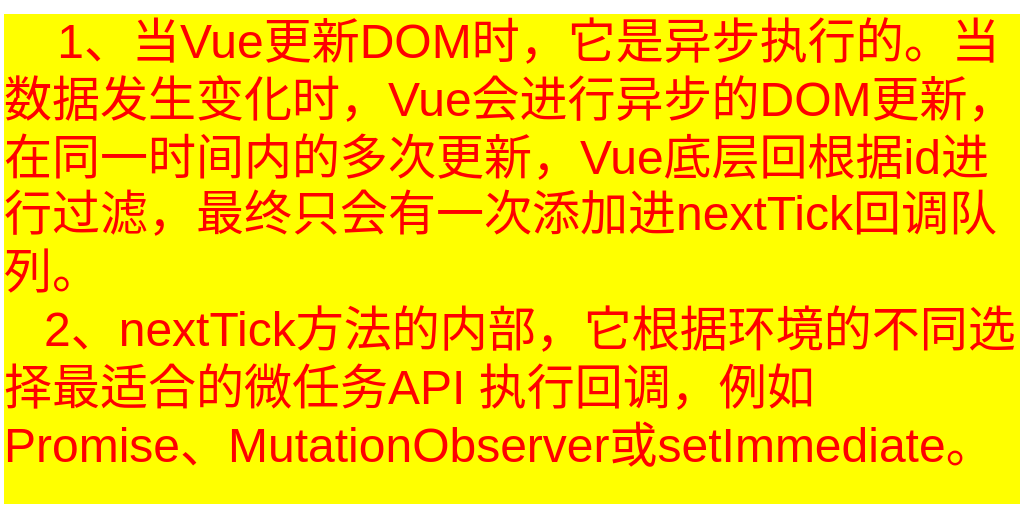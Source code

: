 <mxfile>
    <diagram id="bTA6vSTbjnf8XzbtjrRW" name="第 1 页">
        <mxGraphModel dx="1844" dy="-557" grid="1" gridSize="10" guides="1" tooltips="1" connect="1" arrows="1" fold="1" page="1" pageScale="1" pageWidth="827" pageHeight="1169" math="0" shadow="0">
            <root>
                <mxCell id="0"/>
                <mxCell id="1" parent="0"/>
                <mxCell id="2" value="&lt;div style=&quot;border-color: rgb(0, 0, 0); color: rgb(255, 0, 0); font-family: Helvetica; font-style: normal; font-variant-ligatures: normal; font-variant-caps: normal; font-weight: 400; letter-spacing: normal; orphans: 2; text-align: left; text-indent: 0px; text-transform: none; widows: 2; word-spacing: 0px; -webkit-text-stroke-width: 0px; text-decoration-thickness: initial; text-decoration-style: initial; text-decoration-color: initial; font-size: 12px;&quot;&gt;&lt;/div&gt;&lt;font color=&quot;#ff0000&quot;&gt;&lt;span style=&quot;font-size: 24px;&quot;&gt;&amp;nbsp; &amp;nbsp; 1、当Vue更新DOM时，它是异步执行的。当数据发生变化时，Vue会进行异步的DOM更新，在同一时间内的多次更新，Vue底层回根据id进行过滤，最终只会有一次添加进nextTick回调队列。&lt;br&gt;&lt;/span&gt;&amp;nbsp; &amp;nbsp; &lt;font style=&quot;font-size: 24px;&quot;&gt;&amp;nbsp;2、nextTick方法的内部，&lt;/font&gt;&lt;/font&gt;&lt;span style=&quot;color: rgb(255, 0, 0); font-size: 24px;&quot;&gt;它根据环境的不同选择最适合的微任务API&amp;nbsp;&lt;/span&gt;&lt;font color=&quot;#ff0000&quot;&gt;&lt;font style=&quot;font-size: 24px;&quot;&gt;执行回调，例如Promise、MutationObserver或setImmediate。&lt;/font&gt;&lt;br&gt;&lt;br&gt;&lt;/font&gt;" style="text;whiteSpace=wrap;html=1;labelBackgroundColor=#FFFF00;" parent="1" vertex="1">
                    <mxGeometry x="-650" y="1340" width="510" height="250" as="geometry"/>
                </mxCell>
            </root>
        </mxGraphModel>
    </diagram>
</mxfile>